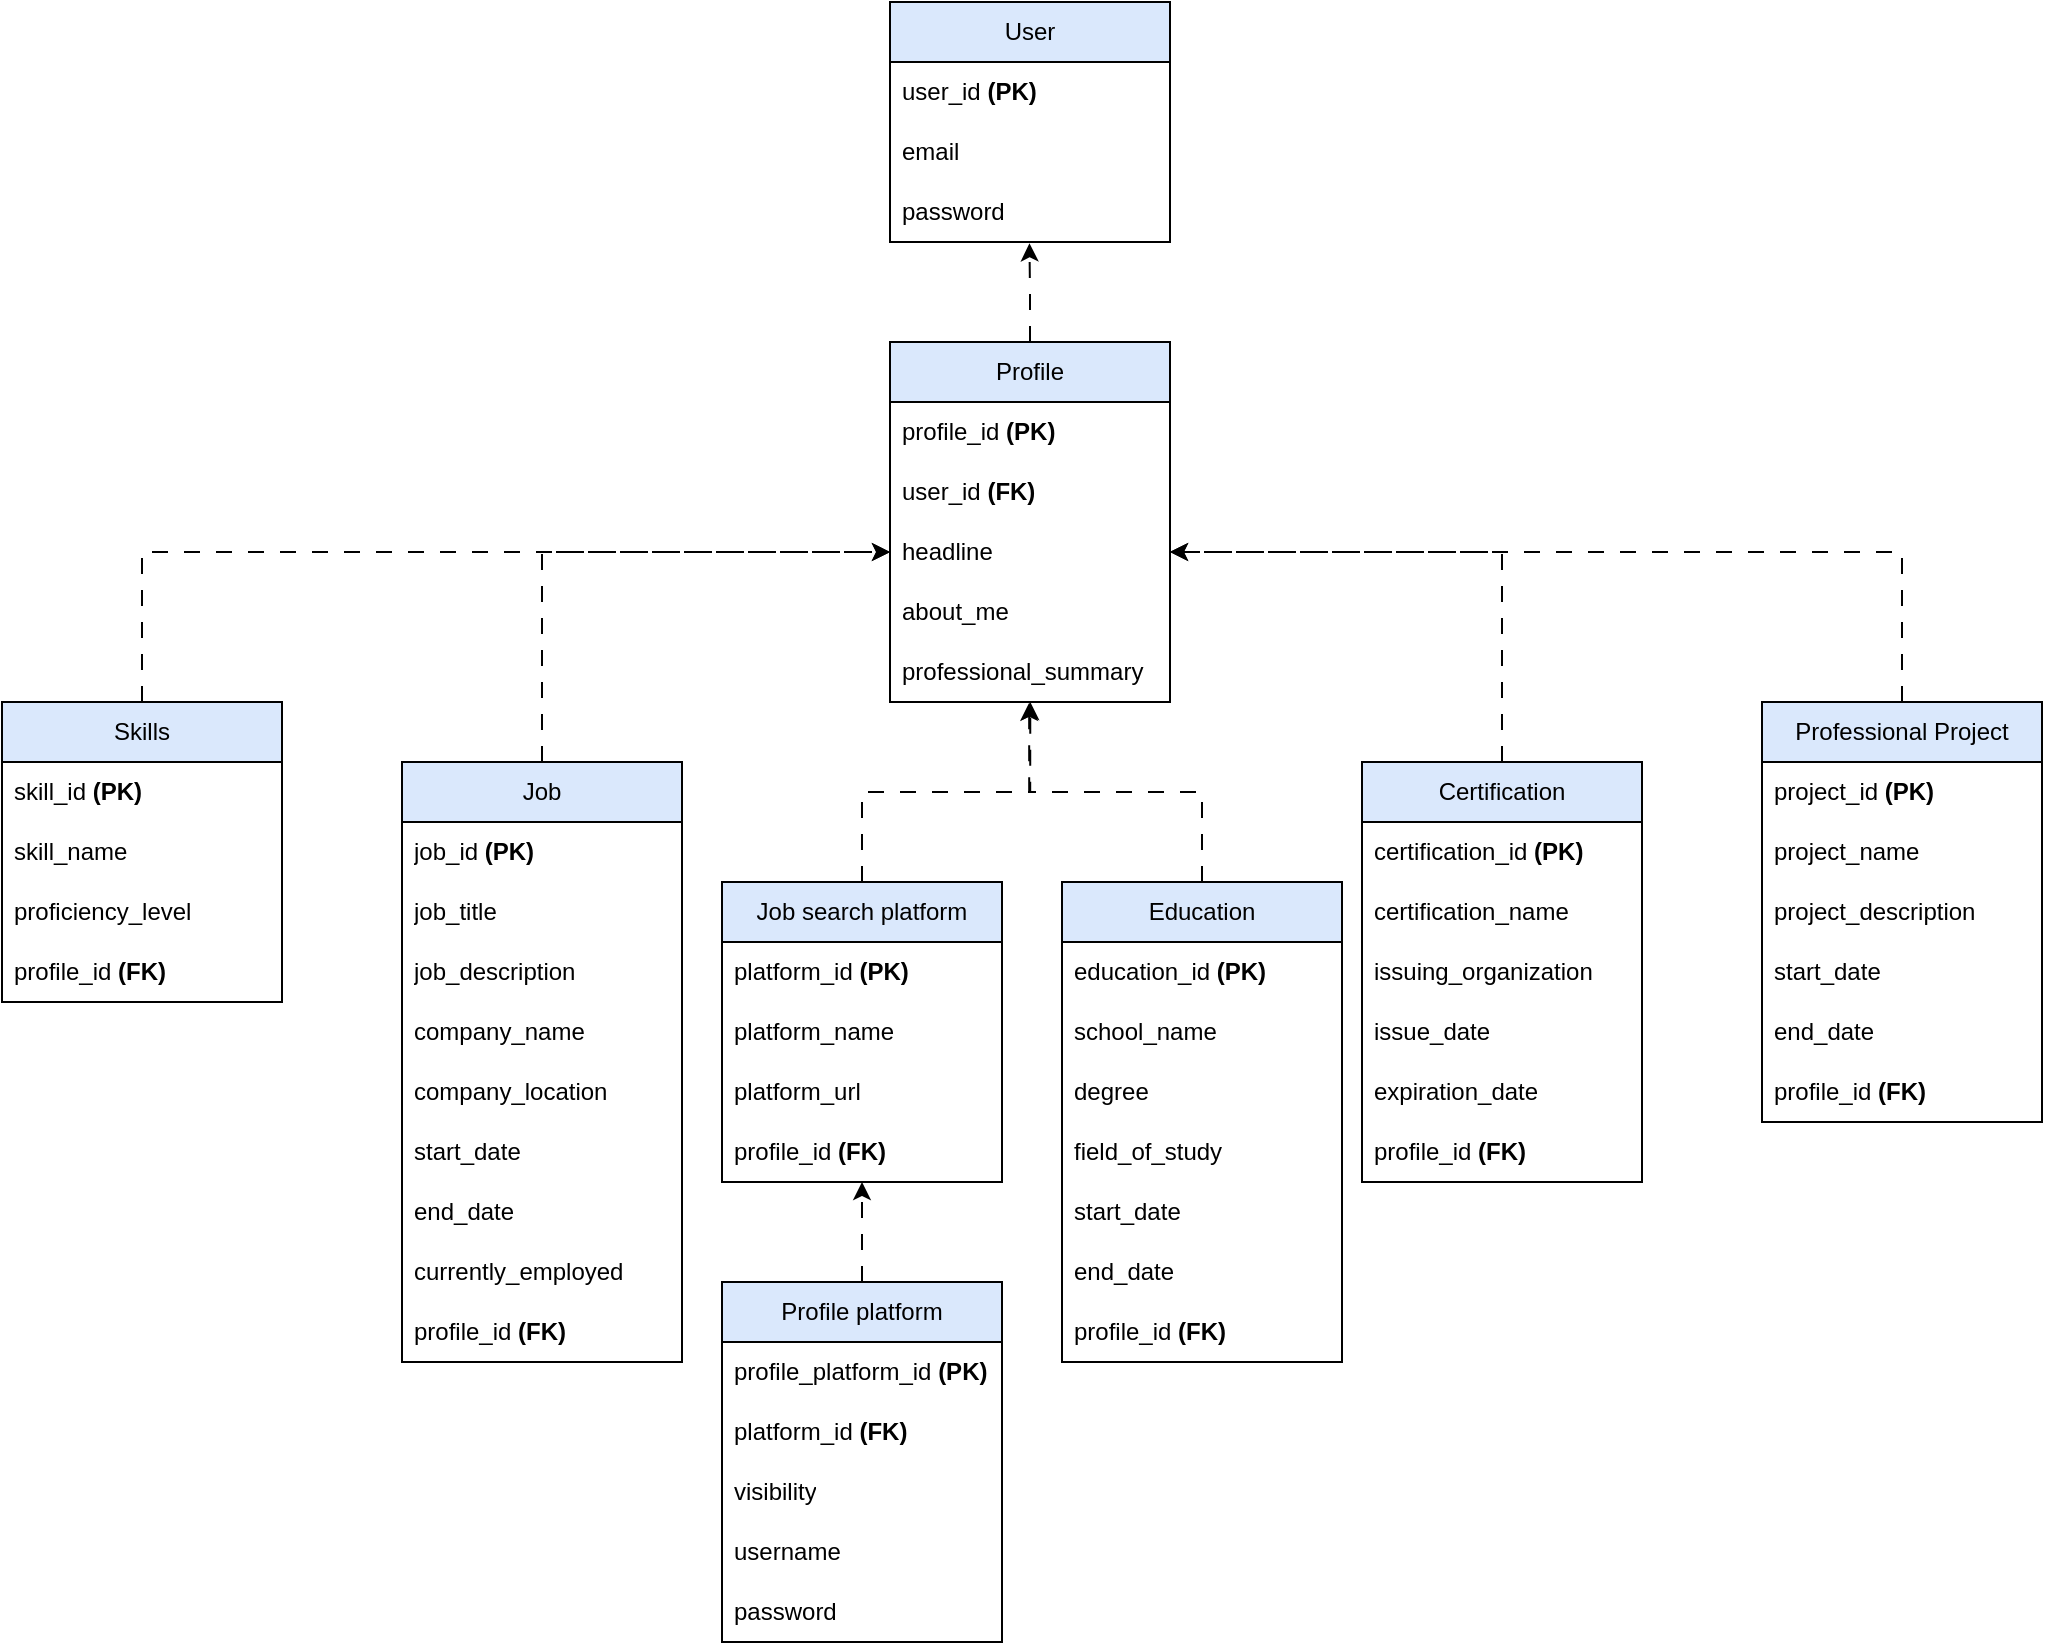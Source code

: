<mxfile version="21.1.1" type="device">
  <diagram name="Страница 1" id="ZLCi0F7_cl3498kDptSC">
    <mxGraphModel dx="2327" dy="773" grid="1" gridSize="10" guides="1" tooltips="1" connect="1" arrows="1" fold="1" page="1" pageScale="1" pageWidth="827" pageHeight="1169" math="0" shadow="0">
      <root>
        <mxCell id="0" />
        <mxCell id="1" parent="0" />
        <mxCell id="dMmZBGivfA4Mug-KmBYf-1" value="User" style="swimlane;fontStyle=0;childLayout=stackLayout;horizontal=1;startSize=30;horizontalStack=0;resizeParent=1;resizeParentMax=0;resizeLast=0;collapsible=1;marginBottom=0;whiteSpace=wrap;html=1;fillColor=#dae8fc;strokeColor=#000000;" vertex="1" parent="1">
          <mxGeometry x="344" y="20" width="140" height="120" as="geometry" />
        </mxCell>
        <mxCell id="dMmZBGivfA4Mug-KmBYf-2" value="user_id &lt;b&gt;(PK)&lt;/b&gt;" style="text;strokeColor=none;fillColor=none;align=left;verticalAlign=middle;spacingLeft=4;spacingRight=4;overflow=hidden;points=[[0,0.5],[1,0.5]];portConstraint=eastwest;rotatable=0;whiteSpace=wrap;html=1;" vertex="1" parent="dMmZBGivfA4Mug-KmBYf-1">
          <mxGeometry y="30" width="140" height="30" as="geometry" />
        </mxCell>
        <mxCell id="dMmZBGivfA4Mug-KmBYf-3" value="email" style="text;strokeColor=none;fillColor=none;align=left;verticalAlign=middle;spacingLeft=4;spacingRight=4;overflow=hidden;points=[[0,0.5],[1,0.5]];portConstraint=eastwest;rotatable=0;whiteSpace=wrap;html=1;" vertex="1" parent="dMmZBGivfA4Mug-KmBYf-1">
          <mxGeometry y="60" width="140" height="30" as="geometry" />
        </mxCell>
        <mxCell id="dMmZBGivfA4Mug-KmBYf-4" value="password" style="text;strokeColor=none;fillColor=none;align=left;verticalAlign=middle;spacingLeft=4;spacingRight=4;overflow=hidden;points=[[0,0.5],[1,0.5]];portConstraint=eastwest;rotatable=0;whiteSpace=wrap;html=1;" vertex="1" parent="dMmZBGivfA4Mug-KmBYf-1">
          <mxGeometry y="90" width="140" height="30" as="geometry" />
        </mxCell>
        <mxCell id="dMmZBGivfA4Mug-KmBYf-72" style="edgeStyle=orthogonalEdgeStyle;rounded=0;orthogonalLoop=1;jettySize=auto;html=1;exitX=0.5;exitY=0;exitDx=0;exitDy=0;entryX=0.498;entryY=1.022;entryDx=0;entryDy=0;entryPerimeter=0;dashed=1;dashPattern=8 8;" edge="1" parent="1" source="dMmZBGivfA4Mug-KmBYf-5" target="dMmZBGivfA4Mug-KmBYf-4">
          <mxGeometry relative="1" as="geometry" />
        </mxCell>
        <mxCell id="dMmZBGivfA4Mug-KmBYf-5" value="Profile" style="swimlane;fontStyle=0;childLayout=stackLayout;horizontal=1;startSize=30;horizontalStack=0;resizeParent=1;resizeParentMax=0;resizeLast=0;collapsible=1;marginBottom=0;whiteSpace=wrap;html=1;fillColor=#dae8fc;strokeColor=#000000;" vertex="1" parent="1">
          <mxGeometry x="344" y="190" width="140" height="180" as="geometry" />
        </mxCell>
        <mxCell id="dMmZBGivfA4Mug-KmBYf-6" value="profile_id&amp;nbsp;&lt;b style=&quot;border-color: var(--border-color);&quot;&gt;(PK)&lt;/b&gt;" style="text;strokeColor=none;fillColor=none;align=left;verticalAlign=middle;spacingLeft=4;spacingRight=4;overflow=hidden;points=[[0,0.5],[1,0.5]];portConstraint=eastwest;rotatable=0;whiteSpace=wrap;html=1;" vertex="1" parent="dMmZBGivfA4Mug-KmBYf-5">
          <mxGeometry y="30" width="140" height="30" as="geometry" />
        </mxCell>
        <mxCell id="dMmZBGivfA4Mug-KmBYf-7" value="user_id&lt;b&gt; (FK)&lt;/b&gt;" style="text;strokeColor=none;fillColor=none;align=left;verticalAlign=middle;spacingLeft=4;spacingRight=4;overflow=hidden;points=[[0,0.5],[1,0.5]];portConstraint=eastwest;rotatable=0;whiteSpace=wrap;html=1;" vertex="1" parent="dMmZBGivfA4Mug-KmBYf-5">
          <mxGeometry y="60" width="140" height="30" as="geometry" />
        </mxCell>
        <mxCell id="dMmZBGivfA4Mug-KmBYf-8" value="headline" style="text;strokeColor=none;fillColor=none;align=left;verticalAlign=middle;spacingLeft=4;spacingRight=4;overflow=hidden;points=[[0,0.5],[1,0.5]];portConstraint=eastwest;rotatable=0;whiteSpace=wrap;html=1;" vertex="1" parent="dMmZBGivfA4Mug-KmBYf-5">
          <mxGeometry y="90" width="140" height="30" as="geometry" />
        </mxCell>
        <mxCell id="dMmZBGivfA4Mug-KmBYf-13" value="about_me" style="text;strokeColor=none;fillColor=none;align=left;verticalAlign=middle;spacingLeft=4;spacingRight=4;overflow=hidden;points=[[0,0.5],[1,0.5]];portConstraint=eastwest;rotatable=0;whiteSpace=wrap;html=1;" vertex="1" parent="dMmZBGivfA4Mug-KmBYf-5">
          <mxGeometry y="120" width="140" height="30" as="geometry" />
        </mxCell>
        <mxCell id="dMmZBGivfA4Mug-KmBYf-14" value="professional_summary" style="text;strokeColor=none;fillColor=none;align=left;verticalAlign=middle;spacingLeft=4;spacingRight=4;overflow=hidden;points=[[0,0.5],[1,0.5]];portConstraint=eastwest;rotatable=0;whiteSpace=wrap;html=1;" vertex="1" parent="dMmZBGivfA4Mug-KmBYf-5">
          <mxGeometry y="150" width="140" height="30" as="geometry" />
        </mxCell>
        <mxCell id="dMmZBGivfA4Mug-KmBYf-73" style="edgeStyle=orthogonalEdgeStyle;rounded=0;orthogonalLoop=1;jettySize=auto;html=1;exitX=0.5;exitY=0;exitDx=0;exitDy=0;entryX=0;entryY=0.5;entryDx=0;entryDy=0;dashed=1;dashPattern=8 8;" edge="1" parent="1" source="dMmZBGivfA4Mug-KmBYf-15" target="dMmZBGivfA4Mug-KmBYf-8">
          <mxGeometry relative="1" as="geometry" />
        </mxCell>
        <mxCell id="dMmZBGivfA4Mug-KmBYf-15" value="Job" style="swimlane;fontStyle=0;childLayout=stackLayout;horizontal=1;startSize=30;horizontalStack=0;resizeParent=1;resizeParentMax=0;resizeLast=0;collapsible=1;marginBottom=0;whiteSpace=wrap;html=1;fillColor=#dae8fc;strokeColor=#000000;" vertex="1" parent="1">
          <mxGeometry x="100" y="400" width="140" height="300" as="geometry" />
        </mxCell>
        <mxCell id="dMmZBGivfA4Mug-KmBYf-16" value="job_id&amp;nbsp;&lt;b style=&quot;border-color: var(--border-color);&quot;&gt;(PK)&lt;/b&gt;" style="text;strokeColor=none;fillColor=none;align=left;verticalAlign=middle;spacingLeft=4;spacingRight=4;overflow=hidden;points=[[0,0.5],[1,0.5]];portConstraint=eastwest;rotatable=0;whiteSpace=wrap;html=1;" vertex="1" parent="dMmZBGivfA4Mug-KmBYf-15">
          <mxGeometry y="30" width="140" height="30" as="geometry" />
        </mxCell>
        <mxCell id="dMmZBGivfA4Mug-KmBYf-17" value="job_title" style="text;strokeColor=none;fillColor=none;align=left;verticalAlign=middle;spacingLeft=4;spacingRight=4;overflow=hidden;points=[[0,0.5],[1,0.5]];portConstraint=eastwest;rotatable=0;whiteSpace=wrap;html=1;" vertex="1" parent="dMmZBGivfA4Mug-KmBYf-15">
          <mxGeometry y="60" width="140" height="30" as="geometry" />
        </mxCell>
        <mxCell id="dMmZBGivfA4Mug-KmBYf-18" value="job_description" style="text;strokeColor=none;fillColor=none;align=left;verticalAlign=middle;spacingLeft=4;spacingRight=4;overflow=hidden;points=[[0,0.5],[1,0.5]];portConstraint=eastwest;rotatable=0;whiteSpace=wrap;html=1;" vertex="1" parent="dMmZBGivfA4Mug-KmBYf-15">
          <mxGeometry y="90" width="140" height="30" as="geometry" />
        </mxCell>
        <mxCell id="dMmZBGivfA4Mug-KmBYf-19" value="company_name" style="text;strokeColor=none;fillColor=none;align=left;verticalAlign=middle;spacingLeft=4;spacingRight=4;overflow=hidden;points=[[0,0.5],[1,0.5]];portConstraint=eastwest;rotatable=0;whiteSpace=wrap;html=1;" vertex="1" parent="dMmZBGivfA4Mug-KmBYf-15">
          <mxGeometry y="120" width="140" height="30" as="geometry" />
        </mxCell>
        <mxCell id="dMmZBGivfA4Mug-KmBYf-20" value="company_location" style="text;strokeColor=none;fillColor=none;align=left;verticalAlign=middle;spacingLeft=4;spacingRight=4;overflow=hidden;points=[[0,0.5],[1,0.5]];portConstraint=eastwest;rotatable=0;whiteSpace=wrap;html=1;" vertex="1" parent="dMmZBGivfA4Mug-KmBYf-15">
          <mxGeometry y="150" width="140" height="30" as="geometry" />
        </mxCell>
        <mxCell id="dMmZBGivfA4Mug-KmBYf-21" value="start_date" style="text;strokeColor=none;fillColor=none;align=left;verticalAlign=middle;spacingLeft=4;spacingRight=4;overflow=hidden;points=[[0,0.5],[1,0.5]];portConstraint=eastwest;rotatable=0;whiteSpace=wrap;html=1;" vertex="1" parent="dMmZBGivfA4Mug-KmBYf-15">
          <mxGeometry y="180" width="140" height="30" as="geometry" />
        </mxCell>
        <mxCell id="dMmZBGivfA4Mug-KmBYf-22" value="end_date" style="text;strokeColor=none;fillColor=none;align=left;verticalAlign=middle;spacingLeft=4;spacingRight=4;overflow=hidden;points=[[0,0.5],[1,0.5]];portConstraint=eastwest;rotatable=0;whiteSpace=wrap;html=1;" vertex="1" parent="dMmZBGivfA4Mug-KmBYf-15">
          <mxGeometry y="210" width="140" height="30" as="geometry" />
        </mxCell>
        <mxCell id="dMmZBGivfA4Mug-KmBYf-23" value="currently_employed" style="text;strokeColor=none;fillColor=none;align=left;verticalAlign=middle;spacingLeft=4;spacingRight=4;overflow=hidden;points=[[0,0.5],[1,0.5]];portConstraint=eastwest;rotatable=0;whiteSpace=wrap;html=1;" vertex="1" parent="dMmZBGivfA4Mug-KmBYf-15">
          <mxGeometry y="240" width="140" height="30" as="geometry" />
        </mxCell>
        <mxCell id="dMmZBGivfA4Mug-KmBYf-24" value="profile_id&lt;b style=&quot;border-color: var(--border-color);&quot;&gt;&amp;nbsp;(FK)&lt;/b&gt;" style="text;strokeColor=none;fillColor=none;align=left;verticalAlign=middle;spacingLeft=4;spacingRight=4;overflow=hidden;points=[[0,0.5],[1,0.5]];portConstraint=eastwest;rotatable=0;whiteSpace=wrap;html=1;" vertex="1" parent="dMmZBGivfA4Mug-KmBYf-15">
          <mxGeometry y="270" width="140" height="30" as="geometry" />
        </mxCell>
        <mxCell id="dMmZBGivfA4Mug-KmBYf-81" style="edgeStyle=orthogonalEdgeStyle;rounded=0;orthogonalLoop=1;jettySize=auto;html=1;exitX=0.5;exitY=0;exitDx=0;exitDy=0;entryX=0.501;entryY=1;entryDx=0;entryDy=0;entryPerimeter=0;dashed=1;dashPattern=8 8;" edge="1" parent="1" source="dMmZBGivfA4Mug-KmBYf-25" target="dMmZBGivfA4Mug-KmBYf-14">
          <mxGeometry relative="1" as="geometry" />
        </mxCell>
        <mxCell id="dMmZBGivfA4Mug-KmBYf-25" value="Education" style="swimlane;fontStyle=0;childLayout=stackLayout;horizontal=1;startSize=30;horizontalStack=0;resizeParent=1;resizeParentMax=0;resizeLast=0;collapsible=1;marginBottom=0;whiteSpace=wrap;html=1;fillColor=#dae8fc;strokeColor=#000000;" vertex="1" parent="1">
          <mxGeometry x="430" y="460" width="140" height="240" as="geometry" />
        </mxCell>
        <mxCell id="dMmZBGivfA4Mug-KmBYf-26" value="education_id&amp;nbsp;&lt;b style=&quot;border-color: var(--border-color);&quot;&gt;(PK)&lt;/b&gt;" style="text;strokeColor=none;fillColor=none;align=left;verticalAlign=middle;spacingLeft=4;spacingRight=4;overflow=hidden;points=[[0,0.5],[1,0.5]];portConstraint=eastwest;rotatable=0;whiteSpace=wrap;html=1;" vertex="1" parent="dMmZBGivfA4Mug-KmBYf-25">
          <mxGeometry y="30" width="140" height="30" as="geometry" />
        </mxCell>
        <mxCell id="dMmZBGivfA4Mug-KmBYf-27" value="school_name" style="text;strokeColor=none;fillColor=none;align=left;verticalAlign=middle;spacingLeft=4;spacingRight=4;overflow=hidden;points=[[0,0.5],[1,0.5]];portConstraint=eastwest;rotatable=0;whiteSpace=wrap;html=1;" vertex="1" parent="dMmZBGivfA4Mug-KmBYf-25">
          <mxGeometry y="60" width="140" height="30" as="geometry" />
        </mxCell>
        <mxCell id="dMmZBGivfA4Mug-KmBYf-28" value="degree" style="text;strokeColor=none;fillColor=none;align=left;verticalAlign=middle;spacingLeft=4;spacingRight=4;overflow=hidden;points=[[0,0.5],[1,0.5]];portConstraint=eastwest;rotatable=0;whiteSpace=wrap;html=1;" vertex="1" parent="dMmZBGivfA4Mug-KmBYf-25">
          <mxGeometry y="90" width="140" height="30" as="geometry" />
        </mxCell>
        <mxCell id="dMmZBGivfA4Mug-KmBYf-29" value="field_of_study" style="text;strokeColor=none;fillColor=none;align=left;verticalAlign=middle;spacingLeft=4;spacingRight=4;overflow=hidden;points=[[0,0.5],[1,0.5]];portConstraint=eastwest;rotatable=0;whiteSpace=wrap;html=1;" vertex="1" parent="dMmZBGivfA4Mug-KmBYf-25">
          <mxGeometry y="120" width="140" height="30" as="geometry" />
        </mxCell>
        <mxCell id="dMmZBGivfA4Mug-KmBYf-31" value="start_date" style="text;strokeColor=none;fillColor=none;align=left;verticalAlign=middle;spacingLeft=4;spacingRight=4;overflow=hidden;points=[[0,0.5],[1,0.5]];portConstraint=eastwest;rotatable=0;whiteSpace=wrap;html=1;" vertex="1" parent="dMmZBGivfA4Mug-KmBYf-25">
          <mxGeometry y="150" width="140" height="30" as="geometry" />
        </mxCell>
        <mxCell id="dMmZBGivfA4Mug-KmBYf-32" value="end_date" style="text;strokeColor=none;fillColor=none;align=left;verticalAlign=middle;spacingLeft=4;spacingRight=4;overflow=hidden;points=[[0,0.5],[1,0.5]];portConstraint=eastwest;rotatable=0;whiteSpace=wrap;html=1;" vertex="1" parent="dMmZBGivfA4Mug-KmBYf-25">
          <mxGeometry y="180" width="140" height="30" as="geometry" />
        </mxCell>
        <mxCell id="dMmZBGivfA4Mug-KmBYf-34" value="profile_id&lt;b style=&quot;border-color: var(--border-color);&quot;&gt;&amp;nbsp;(FK)&lt;/b&gt;" style="text;strokeColor=none;fillColor=none;align=left;verticalAlign=middle;spacingLeft=4;spacingRight=4;overflow=hidden;points=[[0,0.5],[1,0.5]];portConstraint=eastwest;rotatable=0;whiteSpace=wrap;html=1;" vertex="1" parent="dMmZBGivfA4Mug-KmBYf-25">
          <mxGeometry y="210" width="140" height="30" as="geometry" />
        </mxCell>
        <mxCell id="dMmZBGivfA4Mug-KmBYf-82" style="edgeStyle=orthogonalEdgeStyle;rounded=0;orthogonalLoop=1;jettySize=auto;html=1;exitX=0.5;exitY=0;exitDx=0;exitDy=0;entryX=1;entryY=0.5;entryDx=0;entryDy=0;dashed=1;dashPattern=8 8;" edge="1" parent="1" source="dMmZBGivfA4Mug-KmBYf-35" target="dMmZBGivfA4Mug-KmBYf-8">
          <mxGeometry relative="1" as="geometry" />
        </mxCell>
        <mxCell id="dMmZBGivfA4Mug-KmBYf-35" value="Certification" style="swimlane;fontStyle=0;childLayout=stackLayout;horizontal=1;startSize=30;horizontalStack=0;resizeParent=1;resizeParentMax=0;resizeLast=0;collapsible=1;marginBottom=0;whiteSpace=wrap;html=1;fillColor=#dae8fc;strokeColor=#000000;" vertex="1" parent="1">
          <mxGeometry x="580" y="400" width="140" height="210" as="geometry" />
        </mxCell>
        <mxCell id="dMmZBGivfA4Mug-KmBYf-36" value="certification_id&amp;nbsp;&lt;b style=&quot;border-color: var(--border-color);&quot;&gt;(PK)&lt;/b&gt;" style="text;strokeColor=none;fillColor=none;align=left;verticalAlign=middle;spacingLeft=4;spacingRight=4;overflow=hidden;points=[[0,0.5],[1,0.5]];portConstraint=eastwest;rotatable=0;whiteSpace=wrap;html=1;" vertex="1" parent="dMmZBGivfA4Mug-KmBYf-35">
          <mxGeometry y="30" width="140" height="30" as="geometry" />
        </mxCell>
        <mxCell id="dMmZBGivfA4Mug-KmBYf-37" value="certification_name" style="text;strokeColor=none;fillColor=none;align=left;verticalAlign=middle;spacingLeft=4;spacingRight=4;overflow=hidden;points=[[0,0.5],[1,0.5]];portConstraint=eastwest;rotatable=0;whiteSpace=wrap;html=1;" vertex="1" parent="dMmZBGivfA4Mug-KmBYf-35">
          <mxGeometry y="60" width="140" height="30" as="geometry" />
        </mxCell>
        <mxCell id="dMmZBGivfA4Mug-KmBYf-38" value="issuing_organization" style="text;strokeColor=none;fillColor=none;align=left;verticalAlign=middle;spacingLeft=4;spacingRight=4;overflow=hidden;points=[[0,0.5],[1,0.5]];portConstraint=eastwest;rotatable=0;whiteSpace=wrap;html=1;" vertex="1" parent="dMmZBGivfA4Mug-KmBYf-35">
          <mxGeometry y="90" width="140" height="30" as="geometry" />
        </mxCell>
        <mxCell id="dMmZBGivfA4Mug-KmBYf-39" value="issue_date" style="text;strokeColor=none;fillColor=none;align=left;verticalAlign=middle;spacingLeft=4;spacingRight=4;overflow=hidden;points=[[0,0.5],[1,0.5]];portConstraint=eastwest;rotatable=0;whiteSpace=wrap;html=1;" vertex="1" parent="dMmZBGivfA4Mug-KmBYf-35">
          <mxGeometry y="120" width="140" height="30" as="geometry" />
        </mxCell>
        <mxCell id="dMmZBGivfA4Mug-KmBYf-40" value="expiration_date" style="text;strokeColor=none;fillColor=none;align=left;verticalAlign=middle;spacingLeft=4;spacingRight=4;overflow=hidden;points=[[0,0.5],[1,0.5]];portConstraint=eastwest;rotatable=0;whiteSpace=wrap;html=1;" vertex="1" parent="dMmZBGivfA4Mug-KmBYf-35">
          <mxGeometry y="150" width="140" height="30" as="geometry" />
        </mxCell>
        <mxCell id="dMmZBGivfA4Mug-KmBYf-42" value="profile_id&lt;b style=&quot;border-color: var(--border-color);&quot;&gt;&amp;nbsp;(FK)&lt;/b&gt;" style="text;strokeColor=none;fillColor=none;align=left;verticalAlign=middle;spacingLeft=4;spacingRight=4;overflow=hidden;points=[[0,0.5],[1,0.5]];portConstraint=eastwest;rotatable=0;whiteSpace=wrap;html=1;" vertex="1" parent="dMmZBGivfA4Mug-KmBYf-35">
          <mxGeometry y="180" width="140" height="30" as="geometry" />
        </mxCell>
        <mxCell id="dMmZBGivfA4Mug-KmBYf-86" style="edgeStyle=orthogonalEdgeStyle;rounded=0;orthogonalLoop=1;jettySize=auto;html=1;exitX=0.5;exitY=0;exitDx=0;exitDy=0;entryX=0;entryY=0.5;entryDx=0;entryDy=0;dashed=1;dashPattern=8 8;" edge="1" parent="1" source="dMmZBGivfA4Mug-KmBYf-43" target="dMmZBGivfA4Mug-KmBYf-8">
          <mxGeometry relative="1" as="geometry" />
        </mxCell>
        <mxCell id="dMmZBGivfA4Mug-KmBYf-43" value="Skills" style="swimlane;fontStyle=0;childLayout=stackLayout;horizontal=1;startSize=30;horizontalStack=0;resizeParent=1;resizeParentMax=0;resizeLast=0;collapsible=1;marginBottom=0;whiteSpace=wrap;html=1;fillColor=#dae8fc;strokeColor=#000000;" vertex="1" parent="1">
          <mxGeometry x="-100" y="370" width="140" height="150" as="geometry" />
        </mxCell>
        <mxCell id="dMmZBGivfA4Mug-KmBYf-44" value="skill_id&amp;nbsp;&lt;b style=&quot;border-color: var(--border-color);&quot;&gt;(PK)&lt;/b&gt;" style="text;strokeColor=none;fillColor=none;align=left;verticalAlign=middle;spacingLeft=4;spacingRight=4;overflow=hidden;points=[[0,0.5],[1,0.5]];portConstraint=eastwest;rotatable=0;whiteSpace=wrap;html=1;" vertex="1" parent="dMmZBGivfA4Mug-KmBYf-43">
          <mxGeometry y="30" width="140" height="30" as="geometry" />
        </mxCell>
        <mxCell id="dMmZBGivfA4Mug-KmBYf-45" value="skill_name" style="text;strokeColor=none;fillColor=none;align=left;verticalAlign=middle;spacingLeft=4;spacingRight=4;overflow=hidden;points=[[0,0.5],[1,0.5]];portConstraint=eastwest;rotatable=0;whiteSpace=wrap;html=1;" vertex="1" parent="dMmZBGivfA4Mug-KmBYf-43">
          <mxGeometry y="60" width="140" height="30" as="geometry" />
        </mxCell>
        <mxCell id="dMmZBGivfA4Mug-KmBYf-46" value="proficiency_level" style="text;strokeColor=none;fillColor=none;align=left;verticalAlign=middle;spacingLeft=4;spacingRight=4;overflow=hidden;points=[[0,0.5],[1,0.5]];portConstraint=eastwest;rotatable=0;whiteSpace=wrap;html=1;" vertex="1" parent="dMmZBGivfA4Mug-KmBYf-43">
          <mxGeometry y="90" width="140" height="30" as="geometry" />
        </mxCell>
        <mxCell id="dMmZBGivfA4Mug-KmBYf-49" value="profile_id&lt;b style=&quot;border-color: var(--border-color);&quot;&gt;&amp;nbsp;(FK)&lt;/b&gt;" style="text;strokeColor=none;fillColor=none;align=left;verticalAlign=middle;spacingLeft=4;spacingRight=4;overflow=hidden;points=[[0,0.5],[1,0.5]];portConstraint=eastwest;rotatable=0;whiteSpace=wrap;html=1;" vertex="1" parent="dMmZBGivfA4Mug-KmBYf-43">
          <mxGeometry y="120" width="140" height="30" as="geometry" />
        </mxCell>
        <mxCell id="dMmZBGivfA4Mug-KmBYf-87" style="edgeStyle=orthogonalEdgeStyle;rounded=0;orthogonalLoop=1;jettySize=auto;html=1;exitX=0.5;exitY=0;exitDx=0;exitDy=0;entryX=1;entryY=0.5;entryDx=0;entryDy=0;dashed=1;dashPattern=8 8;" edge="1" parent="1" source="dMmZBGivfA4Mug-KmBYf-50" target="dMmZBGivfA4Mug-KmBYf-8">
          <mxGeometry relative="1" as="geometry" />
        </mxCell>
        <mxCell id="dMmZBGivfA4Mug-KmBYf-50" value="Professional Project" style="swimlane;fontStyle=0;childLayout=stackLayout;horizontal=1;startSize=30;horizontalStack=0;resizeParent=1;resizeParentMax=0;resizeLast=0;collapsible=1;marginBottom=0;whiteSpace=wrap;html=1;fillColor=#dae8fc;strokeColor=#000000;" vertex="1" parent="1">
          <mxGeometry x="780" y="370" width="140" height="210" as="geometry" />
        </mxCell>
        <mxCell id="dMmZBGivfA4Mug-KmBYf-51" value="project_id&amp;nbsp;&lt;b style=&quot;border-color: var(--border-color);&quot;&gt;(PK)&lt;/b&gt;" style="text;strokeColor=none;fillColor=none;align=left;verticalAlign=middle;spacingLeft=4;spacingRight=4;overflow=hidden;points=[[0,0.5],[1,0.5]];portConstraint=eastwest;rotatable=0;whiteSpace=wrap;html=1;" vertex="1" parent="dMmZBGivfA4Mug-KmBYf-50">
          <mxGeometry y="30" width="140" height="30" as="geometry" />
        </mxCell>
        <mxCell id="dMmZBGivfA4Mug-KmBYf-52" value="project_name" style="text;strokeColor=none;fillColor=none;align=left;verticalAlign=middle;spacingLeft=4;spacingRight=4;overflow=hidden;points=[[0,0.5],[1,0.5]];portConstraint=eastwest;rotatable=0;whiteSpace=wrap;html=1;" vertex="1" parent="dMmZBGivfA4Mug-KmBYf-50">
          <mxGeometry y="60" width="140" height="30" as="geometry" />
        </mxCell>
        <mxCell id="dMmZBGivfA4Mug-KmBYf-53" value="project_description" style="text;strokeColor=none;fillColor=none;align=left;verticalAlign=middle;spacingLeft=4;spacingRight=4;overflow=hidden;points=[[0,0.5],[1,0.5]];portConstraint=eastwest;rotatable=0;whiteSpace=wrap;html=1;" vertex="1" parent="dMmZBGivfA4Mug-KmBYf-50">
          <mxGeometry y="90" width="140" height="30" as="geometry" />
        </mxCell>
        <mxCell id="dMmZBGivfA4Mug-KmBYf-54" value="start_date" style="text;strokeColor=none;fillColor=none;align=left;verticalAlign=middle;spacingLeft=4;spacingRight=4;overflow=hidden;points=[[0,0.5],[1,0.5]];portConstraint=eastwest;rotatable=0;whiteSpace=wrap;html=1;" vertex="1" parent="dMmZBGivfA4Mug-KmBYf-50">
          <mxGeometry y="120" width="140" height="30" as="geometry" />
        </mxCell>
        <mxCell id="dMmZBGivfA4Mug-KmBYf-55" value="end_date" style="text;strokeColor=none;fillColor=none;align=left;verticalAlign=middle;spacingLeft=4;spacingRight=4;overflow=hidden;points=[[0,0.5],[1,0.5]];portConstraint=eastwest;rotatable=0;whiteSpace=wrap;html=1;" vertex="1" parent="dMmZBGivfA4Mug-KmBYf-50">
          <mxGeometry y="150" width="140" height="30" as="geometry" />
        </mxCell>
        <mxCell id="dMmZBGivfA4Mug-KmBYf-56" value="profile_id&lt;b style=&quot;border-color: var(--border-color);&quot;&gt;&amp;nbsp;(FK)&lt;/b&gt;" style="text;strokeColor=none;fillColor=none;align=left;verticalAlign=middle;spacingLeft=4;spacingRight=4;overflow=hidden;points=[[0,0.5],[1,0.5]];portConstraint=eastwest;rotatable=0;whiteSpace=wrap;html=1;" vertex="1" parent="dMmZBGivfA4Mug-KmBYf-50">
          <mxGeometry y="180" width="140" height="30" as="geometry" />
        </mxCell>
        <mxCell id="dMmZBGivfA4Mug-KmBYf-85" style="edgeStyle=orthogonalEdgeStyle;rounded=0;orthogonalLoop=1;jettySize=auto;html=1;exitX=0.5;exitY=0;exitDx=0;exitDy=0;entryX=0.497;entryY=1.014;entryDx=0;entryDy=0;entryPerimeter=0;dashed=1;dashPattern=8 8;" edge="1" parent="1" source="dMmZBGivfA4Mug-KmBYf-57" target="dMmZBGivfA4Mug-KmBYf-14">
          <mxGeometry relative="1" as="geometry" />
        </mxCell>
        <mxCell id="dMmZBGivfA4Mug-KmBYf-57" value="Job search platform" style="swimlane;fontStyle=0;childLayout=stackLayout;horizontal=1;startSize=30;horizontalStack=0;resizeParent=1;resizeParentMax=0;resizeLast=0;collapsible=1;marginBottom=0;whiteSpace=wrap;html=1;fillColor=#dae8fc;strokeColor=#000000;" vertex="1" parent="1">
          <mxGeometry x="260" y="460" width="140" height="150" as="geometry" />
        </mxCell>
        <mxCell id="dMmZBGivfA4Mug-KmBYf-58" value="platform_id&amp;nbsp;&lt;b style=&quot;border-color: var(--border-color);&quot;&gt;(PK)&lt;/b&gt;" style="text;strokeColor=none;fillColor=none;align=left;verticalAlign=middle;spacingLeft=4;spacingRight=4;overflow=hidden;points=[[0,0.5],[1,0.5]];portConstraint=eastwest;rotatable=0;whiteSpace=wrap;html=1;" vertex="1" parent="dMmZBGivfA4Mug-KmBYf-57">
          <mxGeometry y="30" width="140" height="30" as="geometry" />
        </mxCell>
        <mxCell id="dMmZBGivfA4Mug-KmBYf-59" value="platform_name" style="text;strokeColor=none;fillColor=none;align=left;verticalAlign=middle;spacingLeft=4;spacingRight=4;overflow=hidden;points=[[0,0.5],[1,0.5]];portConstraint=eastwest;rotatable=0;whiteSpace=wrap;html=1;" vertex="1" parent="dMmZBGivfA4Mug-KmBYf-57">
          <mxGeometry y="60" width="140" height="30" as="geometry" />
        </mxCell>
        <mxCell id="dMmZBGivfA4Mug-KmBYf-60" value="platform_url" style="text;strokeColor=none;fillColor=none;align=left;verticalAlign=middle;spacingLeft=4;spacingRight=4;overflow=hidden;points=[[0,0.5],[1,0.5]];portConstraint=eastwest;rotatable=0;whiteSpace=wrap;html=1;" vertex="1" parent="dMmZBGivfA4Mug-KmBYf-57">
          <mxGeometry y="90" width="140" height="30" as="geometry" />
        </mxCell>
        <mxCell id="dMmZBGivfA4Mug-KmBYf-83" value="profile_id&lt;b style=&quot;border-color: var(--border-color);&quot;&gt;&amp;nbsp;(FK)&lt;/b&gt;" style="text;strokeColor=none;fillColor=none;align=left;verticalAlign=middle;spacingLeft=4;spacingRight=4;overflow=hidden;points=[[0,0.5],[1,0.5]];portConstraint=eastwest;rotatable=0;whiteSpace=wrap;html=1;" vertex="1" parent="dMmZBGivfA4Mug-KmBYf-57">
          <mxGeometry y="120" width="140" height="30" as="geometry" />
        </mxCell>
        <mxCell id="dMmZBGivfA4Mug-KmBYf-79" style="edgeStyle=orthogonalEdgeStyle;rounded=0;orthogonalLoop=1;jettySize=auto;html=1;exitX=0.5;exitY=0;exitDx=0;exitDy=0;dashed=1;dashPattern=8 8;" edge="1" parent="1" source="dMmZBGivfA4Mug-KmBYf-64">
          <mxGeometry relative="1" as="geometry">
            <mxPoint x="330" y="610" as="targetPoint" />
          </mxGeometry>
        </mxCell>
        <mxCell id="dMmZBGivfA4Mug-KmBYf-64" value="Profile platform" style="swimlane;fontStyle=0;childLayout=stackLayout;horizontal=1;startSize=30;horizontalStack=0;resizeParent=1;resizeParentMax=0;resizeLast=0;collapsible=1;marginBottom=0;whiteSpace=wrap;html=1;fillColor=#dae8fc;strokeColor=#000000;" vertex="1" parent="1">
          <mxGeometry x="260" y="660" width="140" height="180" as="geometry" />
        </mxCell>
        <mxCell id="dMmZBGivfA4Mug-KmBYf-65" value="profile_platform_id&amp;nbsp;&lt;b style=&quot;border-color: var(--border-color);&quot;&gt;(PK)&lt;/b&gt;" style="text;strokeColor=none;fillColor=none;align=left;verticalAlign=middle;spacingLeft=4;spacingRight=4;overflow=hidden;points=[[0,0.5],[1,0.5]];portConstraint=eastwest;rotatable=0;whiteSpace=wrap;html=1;" vertex="1" parent="dMmZBGivfA4Mug-KmBYf-64">
          <mxGeometry y="30" width="140" height="30" as="geometry" />
        </mxCell>
        <mxCell id="dMmZBGivfA4Mug-KmBYf-67" value="platform_id&lt;b style=&quot;border-color: var(--border-color);&quot;&gt;&amp;nbsp;(FK)&lt;/b&gt;" style="text;strokeColor=none;fillColor=none;align=left;verticalAlign=middle;spacingLeft=4;spacingRight=4;overflow=hidden;points=[[0,0.5],[1,0.5]];portConstraint=eastwest;rotatable=0;whiteSpace=wrap;html=1;" vertex="1" parent="dMmZBGivfA4Mug-KmBYf-64">
          <mxGeometry y="60" width="140" height="30" as="geometry" />
        </mxCell>
        <mxCell id="dMmZBGivfA4Mug-KmBYf-68" value="visibility" style="text;strokeColor=none;fillColor=none;align=left;verticalAlign=middle;spacingLeft=4;spacingRight=4;overflow=hidden;points=[[0,0.5],[1,0.5]];portConstraint=eastwest;rotatable=0;whiteSpace=wrap;html=1;" vertex="1" parent="dMmZBGivfA4Mug-KmBYf-64">
          <mxGeometry y="90" width="140" height="30" as="geometry" />
        </mxCell>
        <mxCell id="dMmZBGivfA4Mug-KmBYf-69" value="username" style="text;strokeColor=none;fillColor=none;align=left;verticalAlign=middle;spacingLeft=4;spacingRight=4;overflow=hidden;points=[[0,0.5],[1,0.5]];portConstraint=eastwest;rotatable=0;whiteSpace=wrap;html=1;" vertex="1" parent="dMmZBGivfA4Mug-KmBYf-64">
          <mxGeometry y="120" width="140" height="30" as="geometry" />
        </mxCell>
        <mxCell id="dMmZBGivfA4Mug-KmBYf-70" value="password" style="text;strokeColor=none;fillColor=none;align=left;verticalAlign=middle;spacingLeft=4;spacingRight=4;overflow=hidden;points=[[0,0.5],[1,0.5]];portConstraint=eastwest;rotatable=0;whiteSpace=wrap;html=1;" vertex="1" parent="dMmZBGivfA4Mug-KmBYf-64">
          <mxGeometry y="150" width="140" height="30" as="geometry" />
        </mxCell>
      </root>
    </mxGraphModel>
  </diagram>
</mxfile>
